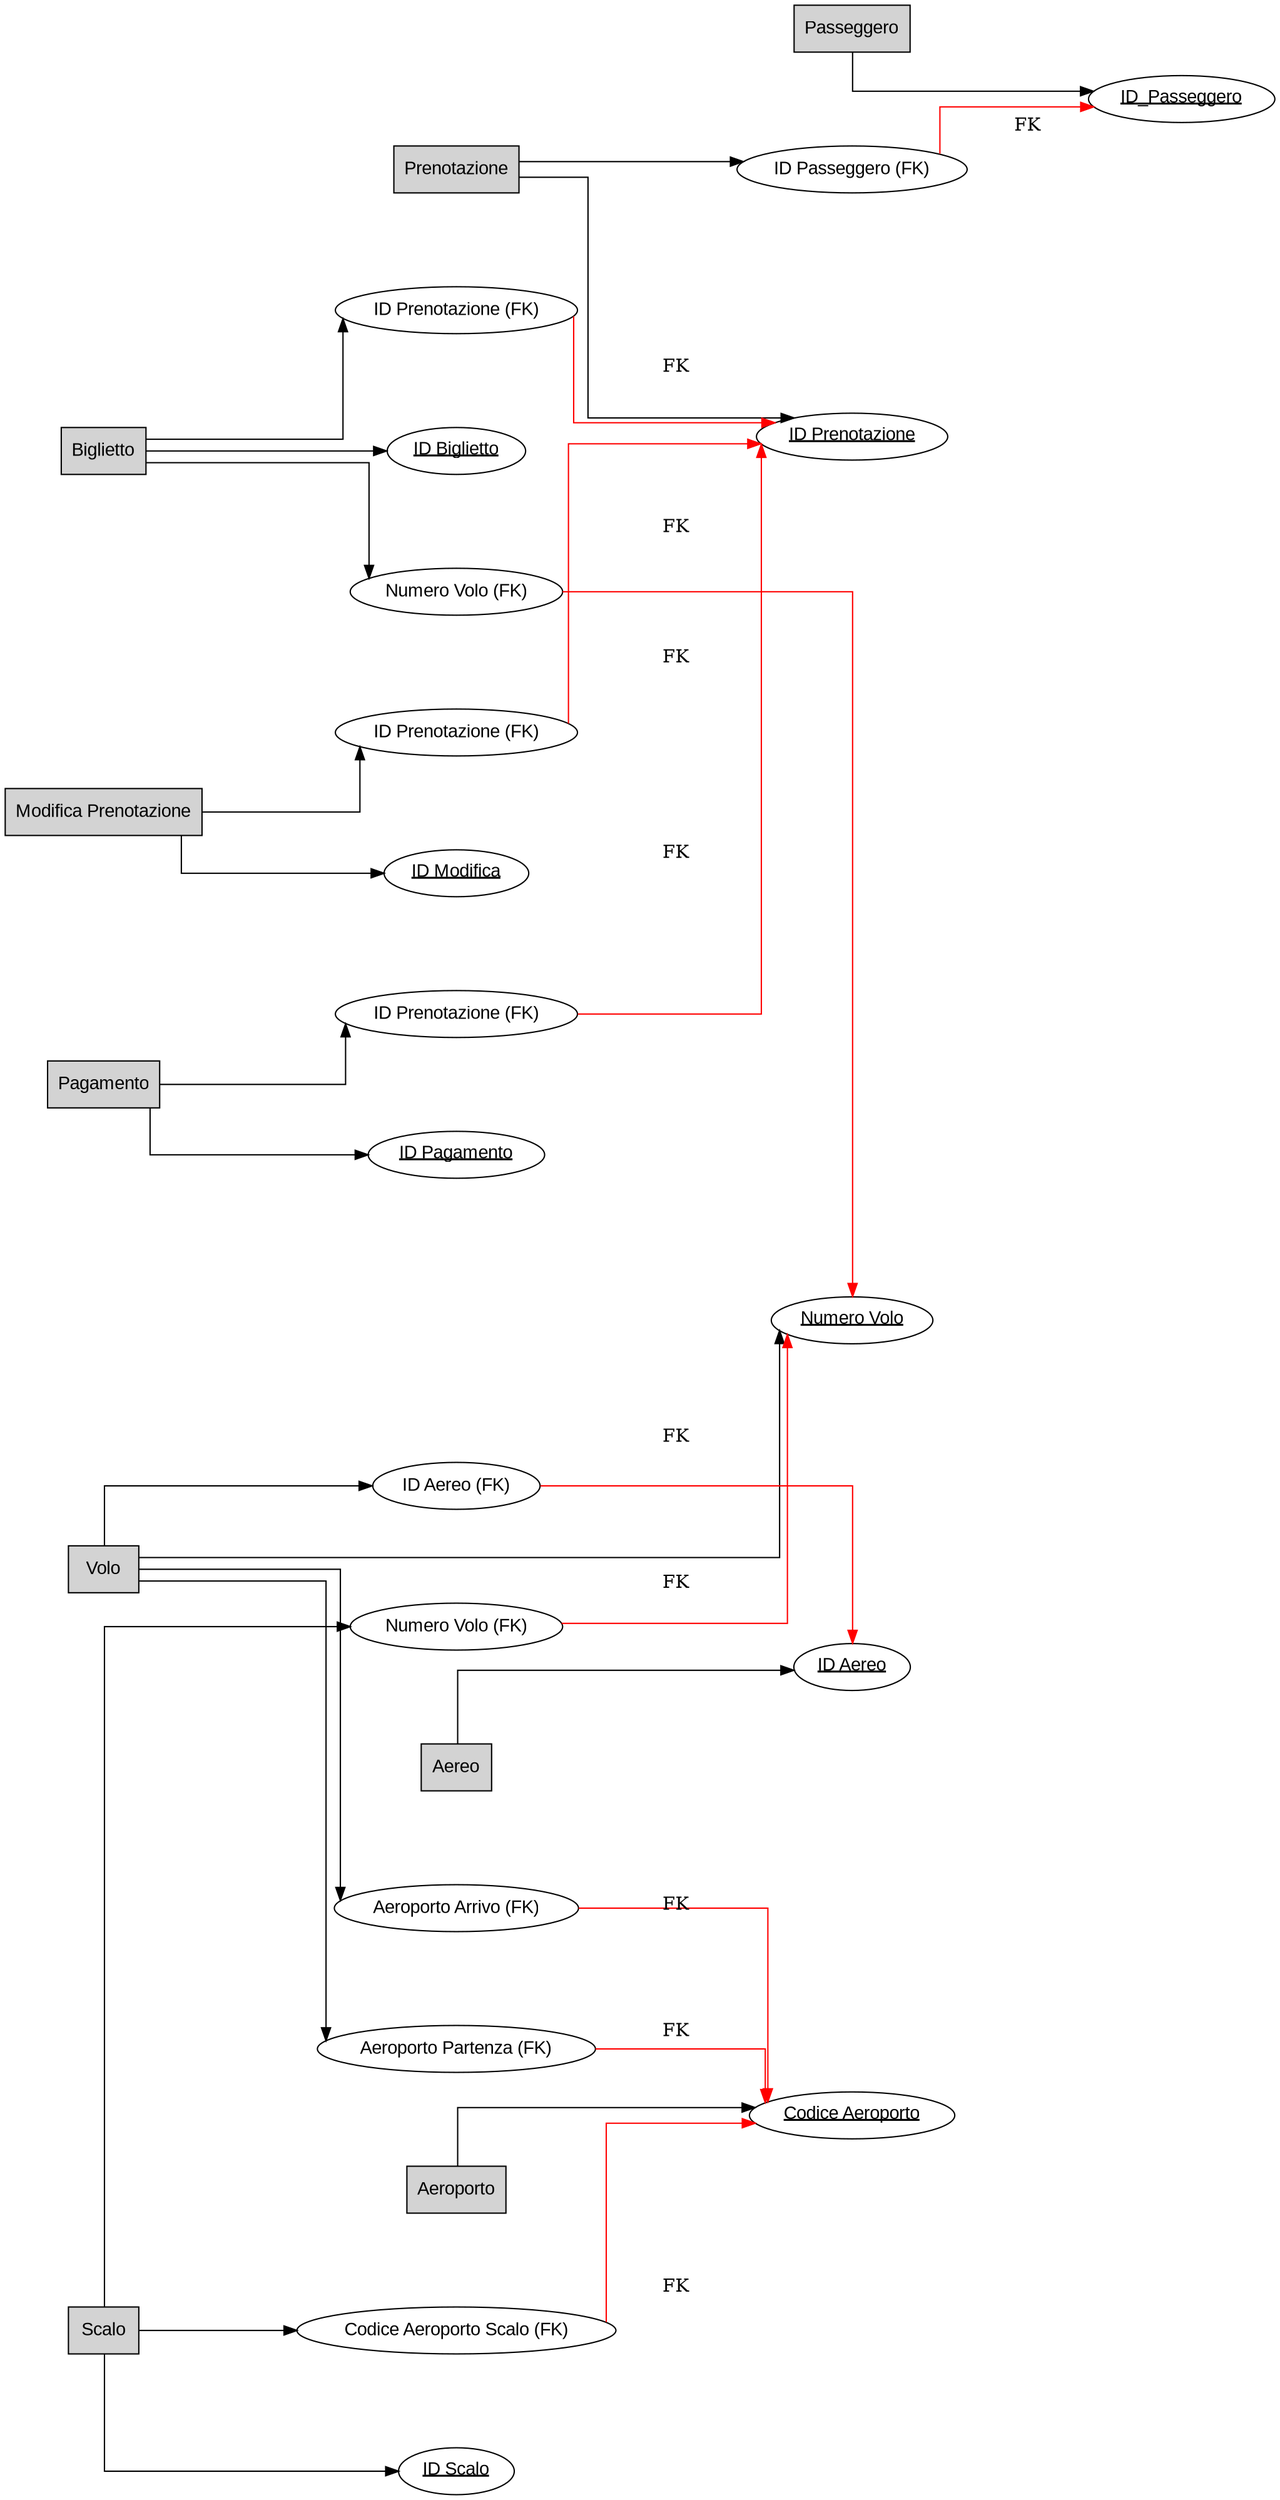 digraph ER {
  graph [rankdir=LR splines=ortho nodesep=1.0 ranksep=1.0 bgcolor=white];
  node [fontname="Arial" style=filled fillcolor=lightgrey];

  // Entità (rettangoli)
  Passeggero [label="Passeggero" shape=rectangle];
  Aeroporto [label="Aeroporto" shape=rectangle];
  Aereo [label="Aereo" shape=rectangle];
  Volo [label="Volo" shape=rectangle];
  Scalo [label="Scalo" shape=rectangle];
  Prenotazione [label="Prenotazione" shape=rectangle];
  ModificaPrenotazione [label="Modifica Prenotazione" shape=rectangle];
  Biglietto [label="Biglietto" shape=rectangle];
  Pagamento [label="Pagamento" shape=rectangle];

  // Chiavi primarie (ellissi sottolineate)
  ID_Passeggero [label=<<u>ID_Passeggero</u>> shape=ellipse fillcolor=white];
  Codice_Aeroporto [label=<<u>Codice Aeroporto</u>> shape=ellipse fillcolor=white];
  ID_Aereo [label=<<u>ID Aereo</u>> shape=ellipse fillcolor=white];
  Numero_Volo [label=<<u>Numero Volo</u>> shape=ellipse fillcolor=white];
  ID_Scalo [label=<<u>ID Scalo</u>> shape=ellipse fillcolor=white];
  ID_Prenotazione [label=<<u>ID Prenotazione</u>> shape=ellipse fillcolor=white];
  ID_Modifica [label=<<u>ID Modifica</u>> shape=ellipse fillcolor=white];
  ID_Biglietto [label=<<u>ID Biglietto</u>> shape=ellipse fillcolor=white];
  ID_Pagamento [label=<<u>ID Pagamento</u>> shape=ellipse fillcolor=white];

  // Associazione PK alle entità
  Passeggero -> ID_Passeggero;
  Aeroporto -> Codice_Aeroporto;
  Aereo -> ID_Aereo;
  Volo -> Numero_Volo;
  Scalo -> ID_Scalo;
  Prenotazione -> ID_Prenotazione;
  ModificaPrenotazione -> ID_Modifica;
  Biglietto -> ID_Biglietto;
  Pagamento -> ID_Pagamento;

  // FOREIGN KEYS (ellissi normali)
  ID_Aereo_FK [label="ID Aereo (FK)" shape=ellipse fillcolor=white];
  Aeroporto_Partenza [label="Aeroporto Partenza (FK)" shape=ellipse fillcolor=white];
  Aeroporto_Arrivo [label="Aeroporto Arrivo (FK)" shape=ellipse fillcolor=white];
  Numero_Volo_Scalo [label="Numero Volo (FK)" shape=ellipse fillcolor=white];
  Codice_Aeroporto_Scalo [label="Codice Aeroporto Scalo (FK)" shape=ellipse fillcolor=white];
  ID_Passeggero_FK [label="ID Passeggero (FK)" shape=ellipse fillcolor=white];
  ID_Prenotazione_Mod [label="ID Prenotazione (FK)" shape=ellipse fillcolor=white];
  ID_Prenotazione_Big [label="ID Prenotazione (FK)" shape=ellipse fillcolor=white];
  Numero_Volo_Big [label="Numero Volo (FK)" shape=ellipse fillcolor=white];
  ID_Prenotazione_Pag [label="ID Prenotazione (FK)" shape=ellipse fillcolor=white];

  // Collegamento FK alle entità (appartenenza)
  Volo -> ID_Aereo_FK;
  Volo -> Aeroporto_Partenza;
  Volo -> Aeroporto_Arrivo;
  Scalo -> Numero_Volo_Scalo;
  Scalo -> Codice_Aeroporto_Scalo;
  Prenotazione -> ID_Passeggero_FK;
  ModificaPrenotazione -> ID_Prenotazione_Mod;
  Biglietto -> ID_Prenotazione_Big;
  Biglietto -> Numero_Volo_Big;
  Pagamento -> ID_Prenotazione_Pag;

  // RELAZIONI FK → PK (colore rosso per evidenziarle)
  ID_Aereo_FK -> ID_Aereo [color=red label="FK"];
  Aeroporto_Partenza -> Codice_Aeroporto [color=red label="FK"];
  Aeroporto_Arrivo -> Codice_Aeroporto [color=red label="FK"];
  Numero_Volo_Scalo -> Numero_Volo [color=red label="FK"];
  Codice_Aeroporto_Scalo -> Codice_Aeroporto [color=red label="FK"];
  ID_Passeggero_FK -> ID_Passeggero [color=red label="FK"];
  ID_Prenotazione_Mod -> ID_Prenotazione [color=red label="FK"];
  ID_Prenotazione_Big -> ID_Prenotazione [color=red label="FK"];
  Numero_Volo_Big -> Numero_Volo [color=red label="FK"];
  ID_Prenotazione_Pag -> ID_Prenotazione [color=red label="FK"];
}
